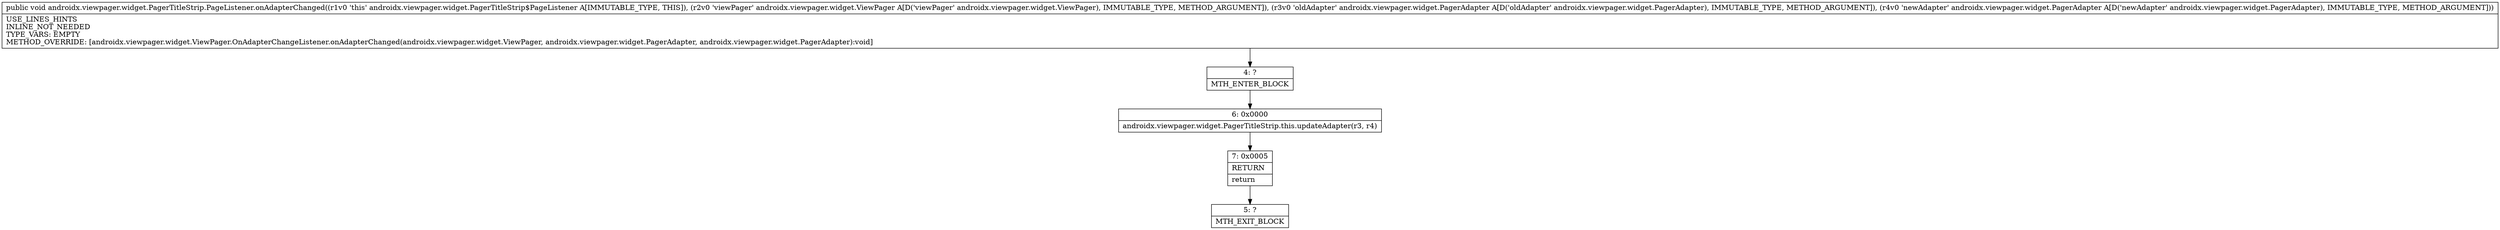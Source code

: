 digraph "CFG forandroidx.viewpager.widget.PagerTitleStrip.PageListener.onAdapterChanged(Landroidx\/viewpager\/widget\/ViewPager;Landroidx\/viewpager\/widget\/PagerAdapter;Landroidx\/viewpager\/widget\/PagerAdapter;)V" {
Node_4 [shape=record,label="{4\:\ ?|MTH_ENTER_BLOCK\l}"];
Node_6 [shape=record,label="{6\:\ 0x0000|androidx.viewpager.widget.PagerTitleStrip.this.updateAdapter(r3, r4)\l}"];
Node_7 [shape=record,label="{7\:\ 0x0005|RETURN\l|return\l}"];
Node_5 [shape=record,label="{5\:\ ?|MTH_EXIT_BLOCK\l}"];
MethodNode[shape=record,label="{public void androidx.viewpager.widget.PagerTitleStrip.PageListener.onAdapterChanged((r1v0 'this' androidx.viewpager.widget.PagerTitleStrip$PageListener A[IMMUTABLE_TYPE, THIS]), (r2v0 'viewPager' androidx.viewpager.widget.ViewPager A[D('viewPager' androidx.viewpager.widget.ViewPager), IMMUTABLE_TYPE, METHOD_ARGUMENT]), (r3v0 'oldAdapter' androidx.viewpager.widget.PagerAdapter A[D('oldAdapter' androidx.viewpager.widget.PagerAdapter), IMMUTABLE_TYPE, METHOD_ARGUMENT]), (r4v0 'newAdapter' androidx.viewpager.widget.PagerAdapter A[D('newAdapter' androidx.viewpager.widget.PagerAdapter), IMMUTABLE_TYPE, METHOD_ARGUMENT]))  | USE_LINES_HINTS\lINLINE_NOT_NEEDED\lTYPE_VARS: EMPTY\lMETHOD_OVERRIDE: [androidx.viewpager.widget.ViewPager.OnAdapterChangeListener.onAdapterChanged(androidx.viewpager.widget.ViewPager, androidx.viewpager.widget.PagerAdapter, androidx.viewpager.widget.PagerAdapter):void]\l}"];
MethodNode -> Node_4;Node_4 -> Node_6;
Node_6 -> Node_7;
Node_7 -> Node_5;
}

